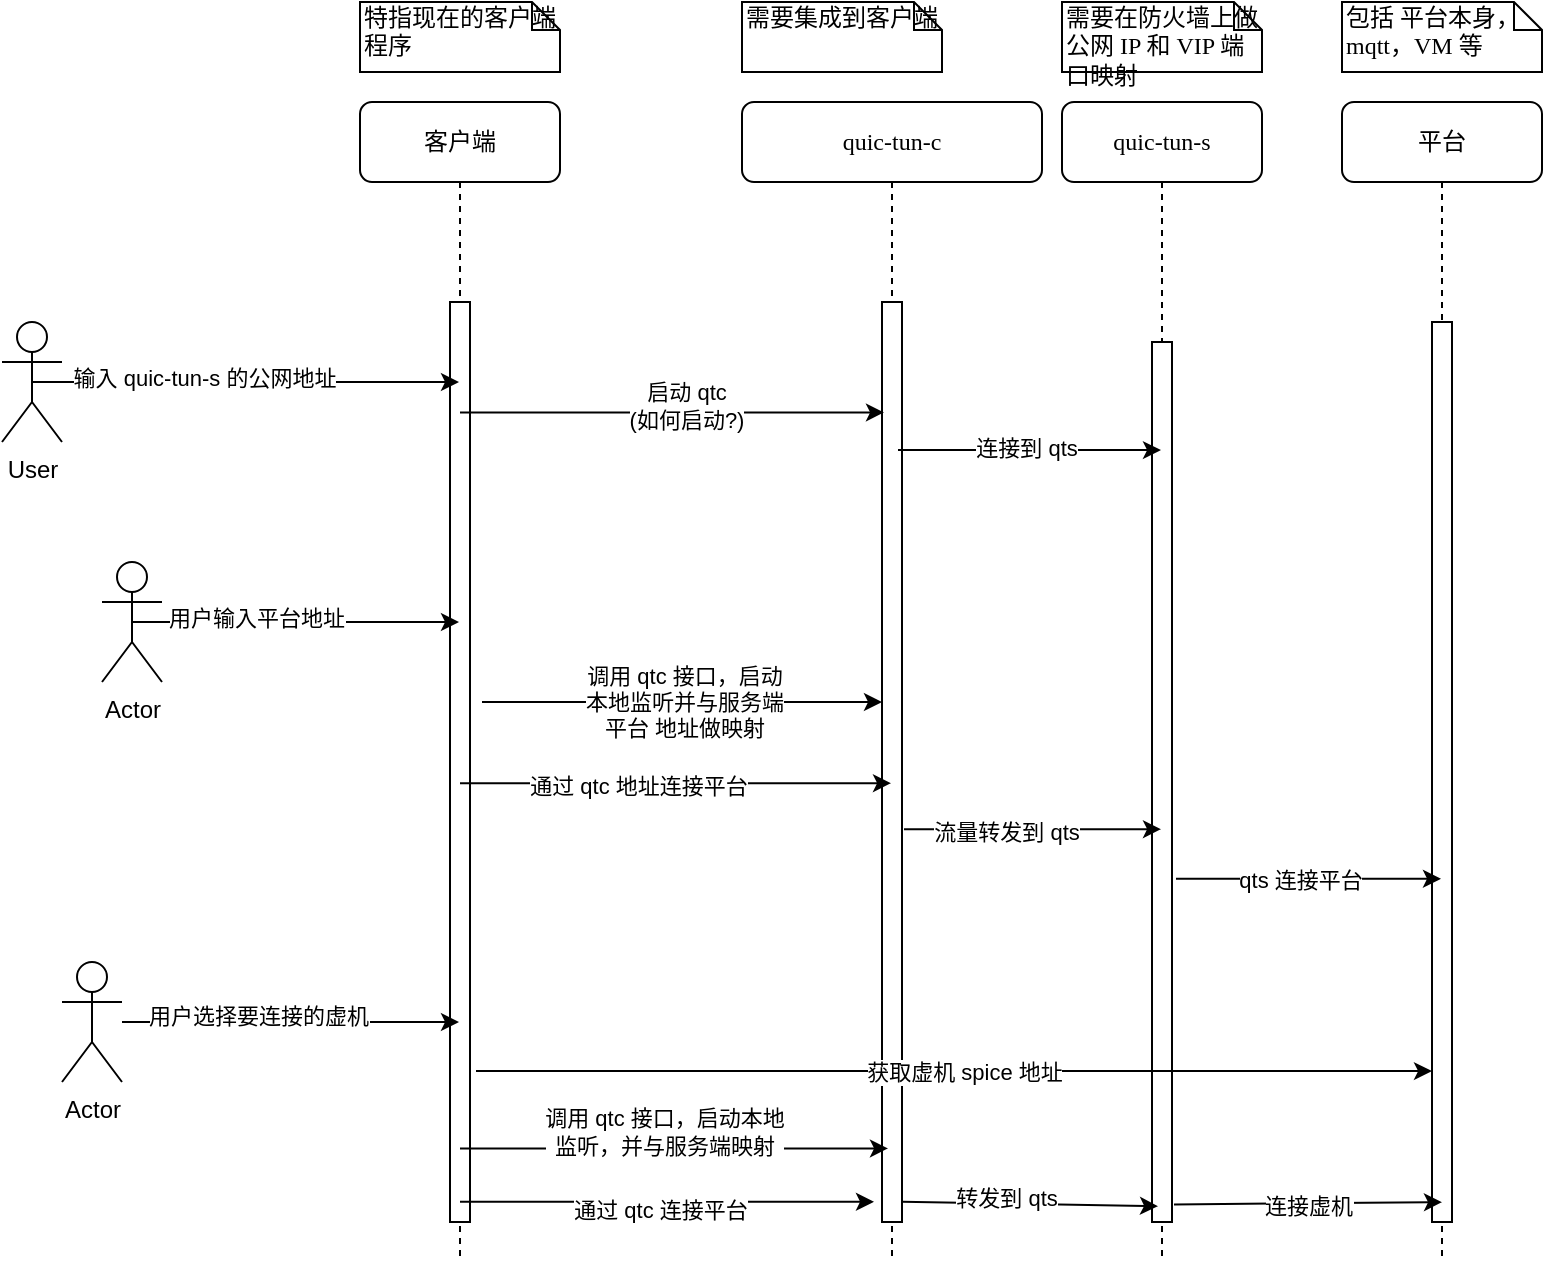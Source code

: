 <mxfile version="21.5.2" type="github">
  <diagram name="Page-1" id="13e1069c-82ec-6db2-03f1-153e76fe0fe0">
    <mxGraphModel dx="2534" dy="758" grid="1" gridSize="10" guides="1" tooltips="1" connect="1" arrows="1" fold="1" page="1" pageScale="1" pageWidth="1100" pageHeight="850" background="none" math="0" shadow="0">
      <root>
        <mxCell id="0" />
        <mxCell id="1" parent="0" />
        <mxCell id="7baba1c4bc27f4b0-2" value="quic-tun-c" style="shape=umlLifeline;perimeter=lifelinePerimeter;whiteSpace=wrap;html=1;container=1;collapsible=0;recursiveResize=0;outlineConnect=0;rounded=1;shadow=0;comic=0;labelBackgroundColor=none;strokeWidth=1;fontFamily=Verdana;fontSize=12;align=center;" parent="1" vertex="1">
          <mxGeometry x="240" y="80" width="150" height="580" as="geometry" />
        </mxCell>
        <mxCell id="7baba1c4bc27f4b0-10" value="" style="html=1;points=[];perimeter=orthogonalPerimeter;rounded=0;shadow=0;comic=0;labelBackgroundColor=none;strokeWidth=1;fontFamily=Verdana;fontSize=12;align=center;" parent="7baba1c4bc27f4b0-2" vertex="1">
          <mxGeometry x="70" y="100" width="10" height="460" as="geometry" />
        </mxCell>
        <mxCell id="7baba1c4bc27f4b0-3" value="quic-tun-s" style="shape=umlLifeline;perimeter=lifelinePerimeter;whiteSpace=wrap;html=1;container=1;collapsible=0;recursiveResize=0;outlineConnect=0;rounded=1;shadow=0;comic=0;labelBackgroundColor=none;strokeWidth=1;fontFamily=Verdana;fontSize=12;align=center;" parent="1" vertex="1">
          <mxGeometry x="400" y="80" width="100" height="580" as="geometry" />
        </mxCell>
        <mxCell id="7baba1c4bc27f4b0-13" value="" style="html=1;points=[];perimeter=orthogonalPerimeter;rounded=0;shadow=0;comic=0;labelBackgroundColor=none;strokeWidth=1;fontFamily=Verdana;fontSize=12;align=center;" parent="7baba1c4bc27f4b0-3" vertex="1">
          <mxGeometry x="45" y="120" width="10" height="440" as="geometry" />
        </mxCell>
        <mxCell id="7baba1c4bc27f4b0-4" value="平台" style="shape=umlLifeline;perimeter=lifelinePerimeter;whiteSpace=wrap;html=1;container=1;collapsible=0;recursiveResize=0;outlineConnect=0;rounded=1;shadow=0;comic=0;labelBackgroundColor=none;strokeWidth=1;fontFamily=Verdana;fontSize=12;align=center;" parent="1" vertex="1">
          <mxGeometry x="540" y="80" width="100" height="580" as="geometry" />
        </mxCell>
        <mxCell id="7baba1c4bc27f4b0-8" value="客户端" style="shape=umlLifeline;perimeter=lifelinePerimeter;whiteSpace=wrap;html=1;container=1;collapsible=0;recursiveResize=0;outlineConnect=0;rounded=1;shadow=0;comic=0;labelBackgroundColor=none;strokeWidth=1;fontFamily=Verdana;fontSize=12;align=center;" parent="1" vertex="1">
          <mxGeometry x="49" y="80" width="100" height="580" as="geometry" />
        </mxCell>
        <mxCell id="7baba1c4bc27f4b0-9" value="" style="html=1;points=[];perimeter=orthogonalPerimeter;rounded=0;shadow=0;comic=0;labelBackgroundColor=none;strokeWidth=1;fontFamily=Verdana;fontSize=12;align=center;" parent="7baba1c4bc27f4b0-8" vertex="1">
          <mxGeometry x="45" y="100" width="10" height="460" as="geometry" />
        </mxCell>
        <mxCell id="7baba1c4bc27f4b0-16" value="" style="html=1;points=[];perimeter=orthogonalPerimeter;rounded=0;shadow=0;comic=0;labelBackgroundColor=none;strokeWidth=1;fontFamily=Verdana;fontSize=12;align=center;" parent="1" vertex="1">
          <mxGeometry x="585" y="190" width="10" height="450" as="geometry" />
        </mxCell>
        <mxCell id="7baba1c4bc27f4b0-40" value="特指现在的客户端程序" style="shape=note;whiteSpace=wrap;html=1;size=14;verticalAlign=top;align=left;spacingTop=-6;rounded=0;shadow=0;comic=0;labelBackgroundColor=none;strokeWidth=1;fontFamily=Verdana;fontSize=12" parent="1" vertex="1">
          <mxGeometry x="49" y="30" width="100" height="35" as="geometry" />
        </mxCell>
        <mxCell id="7baba1c4bc27f4b0-41" value="需要集成到客户端" style="shape=note;whiteSpace=wrap;html=1;size=14;verticalAlign=top;align=left;spacingTop=-6;rounded=0;shadow=0;comic=0;labelBackgroundColor=none;strokeWidth=1;fontFamily=Verdana;fontSize=12" parent="1" vertex="1">
          <mxGeometry x="240" y="30" width="100" height="35" as="geometry" />
        </mxCell>
        <mxCell id="7baba1c4bc27f4b0-42" value="需要在防火墙上做公网 IP 和 VIP 端口映射" style="shape=note;whiteSpace=wrap;html=1;size=14;verticalAlign=top;align=left;spacingTop=-6;rounded=0;shadow=0;comic=0;labelBackgroundColor=none;strokeWidth=1;fontFamily=Verdana;fontSize=12" parent="1" vertex="1">
          <mxGeometry x="400" y="30" width="100" height="35" as="geometry" />
        </mxCell>
        <mxCell id="7baba1c4bc27f4b0-43" value="包括 平台本身，mqtt，VM 等" style="shape=note;whiteSpace=wrap;html=1;size=14;verticalAlign=top;align=left;spacingTop=-6;rounded=0;shadow=0;comic=0;labelBackgroundColor=none;strokeWidth=1;fontFamily=Verdana;fontSize=12" parent="1" vertex="1">
          <mxGeometry x="540" y="30" width="100" height="35" as="geometry" />
        </mxCell>
        <mxCell id="Uvoi6h-52d142eS9SI7n-1" value="User" style="shape=umlActor;verticalLabelPosition=bottom;verticalAlign=top;html=1;outlineConnect=0;" vertex="1" parent="1">
          <mxGeometry x="-130" y="190" width="30" height="60" as="geometry" />
        </mxCell>
        <mxCell id="Uvoi6h-52d142eS9SI7n-3" value="" style="endArrow=classic;html=1;rounded=0;exitX=0.5;exitY=0.5;exitDx=0;exitDy=0;exitPerimeter=0;" edge="1" parent="1" source="Uvoi6h-52d142eS9SI7n-1" target="7baba1c4bc27f4b0-8">
          <mxGeometry width="50" height="50" relative="1" as="geometry">
            <mxPoint x="520" y="330" as="sourcePoint" />
            <mxPoint x="570" y="280" as="targetPoint" />
          </mxGeometry>
        </mxCell>
        <mxCell id="Uvoi6h-52d142eS9SI7n-4" value="输入 quic-tun-s 的公网地址" style="edgeLabel;html=1;align=center;verticalAlign=middle;resizable=0;points=[];" vertex="1" connectable="0" parent="Uvoi6h-52d142eS9SI7n-3">
          <mxGeometry x="-0.197" y="2" relative="1" as="geometry">
            <mxPoint as="offset" />
          </mxGeometry>
        </mxCell>
        <mxCell id="Uvoi6h-52d142eS9SI7n-5" value="" style="endArrow=classic;html=1;rounded=0;entryX=0.1;entryY=0.12;entryDx=0;entryDy=0;entryPerimeter=0;" edge="1" parent="1" source="7baba1c4bc27f4b0-8" target="7baba1c4bc27f4b0-10">
          <mxGeometry width="50" height="50" relative="1" as="geometry">
            <mxPoint x="155" y="236" as="sourcePoint" />
            <mxPoint x="288" y="236.16" as="targetPoint" />
          </mxGeometry>
        </mxCell>
        <mxCell id="Uvoi6h-52d142eS9SI7n-6" value="启动 qtc&lt;br&gt;(如何启动?)" style="edgeLabel;html=1;align=center;verticalAlign=middle;resizable=0;points=[];" vertex="1" connectable="0" parent="Uvoi6h-52d142eS9SI7n-5">
          <mxGeometry x="0.068" y="3" relative="1" as="geometry">
            <mxPoint as="offset" />
          </mxGeometry>
        </mxCell>
        <mxCell id="Uvoi6h-52d142eS9SI7n-7" value="" style="endArrow=classic;html=1;rounded=0;exitX=0.8;exitY=0.161;exitDx=0;exitDy=0;exitPerimeter=0;" edge="1" parent="1" source="7baba1c4bc27f4b0-10" target="7baba1c4bc27f4b0-3">
          <mxGeometry width="50" height="50" relative="1" as="geometry">
            <mxPoint x="520" y="330" as="sourcePoint" />
            <mxPoint x="570" y="280" as="targetPoint" />
          </mxGeometry>
        </mxCell>
        <mxCell id="Uvoi6h-52d142eS9SI7n-8" value="连接到 qts" style="edgeLabel;html=1;align=center;verticalAlign=middle;resizable=0;points=[];" vertex="1" connectable="0" parent="Uvoi6h-52d142eS9SI7n-7">
          <mxGeometry x="-0.029" y="1" relative="1" as="geometry">
            <mxPoint as="offset" />
          </mxGeometry>
        </mxCell>
        <mxCell id="Uvoi6h-52d142eS9SI7n-14" value="Actor" style="shape=umlActor;verticalLabelPosition=bottom;verticalAlign=top;html=1;outlineConnect=0;" vertex="1" parent="1">
          <mxGeometry x="-80" y="310" width="30" height="60" as="geometry" />
        </mxCell>
        <mxCell id="Uvoi6h-52d142eS9SI7n-15" value="" style="endArrow=classic;html=1;rounded=0;exitX=0.5;exitY=0.5;exitDx=0;exitDy=0;exitPerimeter=0;" edge="1" parent="1" source="Uvoi6h-52d142eS9SI7n-14" target="7baba1c4bc27f4b0-8">
          <mxGeometry width="50" height="50" relative="1" as="geometry">
            <mxPoint x="520" y="330" as="sourcePoint" />
            <mxPoint x="570" y="280" as="targetPoint" />
          </mxGeometry>
        </mxCell>
        <mxCell id="Uvoi6h-52d142eS9SI7n-16" value="用户输入平台地址" style="edgeLabel;html=1;align=center;verticalAlign=middle;resizable=0;points=[];" vertex="1" connectable="0" parent="Uvoi6h-52d142eS9SI7n-15">
          <mxGeometry x="-0.239" y="2" relative="1" as="geometry">
            <mxPoint as="offset" />
          </mxGeometry>
        </mxCell>
        <mxCell id="Uvoi6h-52d142eS9SI7n-17" value="" style="endArrow=classic;html=1;rounded=0;" edge="1" parent="1" target="7baba1c4bc27f4b0-10">
          <mxGeometry width="50" height="50" relative="1" as="geometry">
            <mxPoint x="110" y="380" as="sourcePoint" />
            <mxPoint x="280" y="371" as="targetPoint" />
          </mxGeometry>
        </mxCell>
        <mxCell id="Uvoi6h-52d142eS9SI7n-18" value="调用 qtc 接口，启动&lt;br&gt;本地监听并与服务端&lt;br&gt;平台 地址做映射" style="edgeLabel;html=1;align=center;verticalAlign=middle;resizable=0;points=[];" vertex="1" connectable="0" parent="Uvoi6h-52d142eS9SI7n-17">
          <mxGeometry x="-0.246" relative="1" as="geometry">
            <mxPoint x="25" as="offset" />
          </mxGeometry>
        </mxCell>
        <mxCell id="Uvoi6h-52d142eS9SI7n-19" value="" style="endArrow=classic;html=1;rounded=0;exitX=0.5;exitY=0.523;exitDx=0;exitDy=0;exitPerimeter=0;" edge="1" parent="1" source="7baba1c4bc27f4b0-9" target="7baba1c4bc27f4b0-2">
          <mxGeometry width="50" height="50" relative="1" as="geometry">
            <mxPoint x="520" y="330" as="sourcePoint" />
            <mxPoint x="570" y="280" as="targetPoint" />
          </mxGeometry>
        </mxCell>
        <mxCell id="Uvoi6h-52d142eS9SI7n-20" value="通过 qtc 地址连接平台" style="edgeLabel;html=1;align=center;verticalAlign=middle;resizable=0;points=[];" vertex="1" connectable="0" parent="Uvoi6h-52d142eS9SI7n-19">
          <mxGeometry x="-0.173" y="-1" relative="1" as="geometry">
            <mxPoint as="offset" />
          </mxGeometry>
        </mxCell>
        <mxCell id="Uvoi6h-52d142eS9SI7n-21" value="" style="endArrow=classic;html=1;rounded=0;exitX=1.1;exitY=0.573;exitDx=0;exitDy=0;exitPerimeter=0;" edge="1" parent="1" source="7baba1c4bc27f4b0-10" target="7baba1c4bc27f4b0-3">
          <mxGeometry width="50" height="50" relative="1" as="geometry">
            <mxPoint x="520" y="330" as="sourcePoint" />
            <mxPoint x="570" y="280" as="targetPoint" />
          </mxGeometry>
        </mxCell>
        <mxCell id="Uvoi6h-52d142eS9SI7n-22" value="流量转发到 qts" style="edgeLabel;html=1;align=center;verticalAlign=middle;resizable=0;points=[];" vertex="1" connectable="0" parent="Uvoi6h-52d142eS9SI7n-21">
          <mxGeometry x="-0.206" y="-1" relative="1" as="geometry">
            <mxPoint as="offset" />
          </mxGeometry>
        </mxCell>
        <mxCell id="Uvoi6h-52d142eS9SI7n-23" value="" style="endArrow=classic;html=1;rounded=0;exitX=1.2;exitY=0.61;exitDx=0;exitDy=0;exitPerimeter=0;" edge="1" parent="1" source="7baba1c4bc27f4b0-13" target="7baba1c4bc27f4b0-4">
          <mxGeometry width="50" height="50" relative="1" as="geometry">
            <mxPoint x="520" y="330" as="sourcePoint" />
            <mxPoint x="570" y="280" as="targetPoint" />
          </mxGeometry>
        </mxCell>
        <mxCell id="Uvoi6h-52d142eS9SI7n-24" value="qts 连接平台" style="edgeLabel;html=1;align=center;verticalAlign=middle;resizable=0;points=[];" vertex="1" connectable="0" parent="Uvoi6h-52d142eS9SI7n-23">
          <mxGeometry x="-0.064" relative="1" as="geometry">
            <mxPoint as="offset" />
          </mxGeometry>
        </mxCell>
        <mxCell id="Uvoi6h-52d142eS9SI7n-25" value="Actor" style="shape=umlActor;verticalLabelPosition=bottom;verticalAlign=top;html=1;outlineConnect=0;" vertex="1" parent="1">
          <mxGeometry x="-100" y="510" width="30" height="60" as="geometry" />
        </mxCell>
        <mxCell id="Uvoi6h-52d142eS9SI7n-26" value="" style="endArrow=classic;html=1;rounded=0;" edge="1" parent="1" source="Uvoi6h-52d142eS9SI7n-25" target="7baba1c4bc27f4b0-8">
          <mxGeometry width="50" height="50" relative="1" as="geometry">
            <mxPoint x="520" y="430" as="sourcePoint" />
            <mxPoint x="570" y="380" as="targetPoint" />
          </mxGeometry>
        </mxCell>
        <mxCell id="Uvoi6h-52d142eS9SI7n-27" value="用户选择要连接的虚机" style="edgeLabel;html=1;align=center;verticalAlign=middle;resizable=0;points=[];" vertex="1" connectable="0" parent="Uvoi6h-52d142eS9SI7n-26">
          <mxGeometry x="-0.198" y="3" relative="1" as="geometry">
            <mxPoint as="offset" />
          </mxGeometry>
        </mxCell>
        <mxCell id="Uvoi6h-52d142eS9SI7n-28" value="" style="endArrow=classic;html=1;rounded=0;exitX=1.3;exitY=0.836;exitDx=0;exitDy=0;exitPerimeter=0;" edge="1" parent="1" source="7baba1c4bc27f4b0-9" target="7baba1c4bc27f4b0-16">
          <mxGeometry width="50" height="50" relative="1" as="geometry">
            <mxPoint x="520" y="430" as="sourcePoint" />
            <mxPoint x="570" y="380" as="targetPoint" />
          </mxGeometry>
        </mxCell>
        <mxCell id="Uvoi6h-52d142eS9SI7n-29" value="获取虚机 spice 地址" style="edgeLabel;html=1;align=center;verticalAlign=middle;resizable=0;points=[];" vertex="1" connectable="0" parent="Uvoi6h-52d142eS9SI7n-28">
          <mxGeometry x="0.021" relative="1" as="geometry">
            <mxPoint as="offset" />
          </mxGeometry>
        </mxCell>
        <mxCell id="Uvoi6h-52d142eS9SI7n-30" value="" style="endArrow=classic;html=1;rounded=0;entryX=0.3;entryY=0.92;entryDx=0;entryDy=0;entryPerimeter=0;" edge="1" parent="1" source="7baba1c4bc27f4b0-8" target="7baba1c4bc27f4b0-10">
          <mxGeometry width="50" height="50" relative="1" as="geometry">
            <mxPoint x="160" y="603" as="sourcePoint" />
            <mxPoint x="570" y="603" as="targetPoint" />
          </mxGeometry>
        </mxCell>
        <mxCell id="Uvoi6h-52d142eS9SI7n-31" value="调用 qtc 接口，启动本地&lt;br&gt;监听，并与服务端映射" style="edgeLabel;html=1;align=center;verticalAlign=middle;resizable=0;points=[];" vertex="1" connectable="0" parent="Uvoi6h-52d142eS9SI7n-30">
          <mxGeometry x="-0.242" relative="1" as="geometry">
            <mxPoint x="21" y="-8" as="offset" />
          </mxGeometry>
        </mxCell>
        <mxCell id="Uvoi6h-52d142eS9SI7n-35" value="" style="endArrow=classic;html=1;rounded=0;exitX=1;exitY=0.978;exitDx=0;exitDy=0;exitPerimeter=0;entryX=0.3;entryY=0.982;entryDx=0;entryDy=0;entryPerimeter=0;" edge="1" parent="1" source="7baba1c4bc27f4b0-10" target="7baba1c4bc27f4b0-13">
          <mxGeometry width="50" height="50" relative="1" as="geometry">
            <mxPoint x="520" y="430" as="sourcePoint" />
            <mxPoint x="570" y="380" as="targetPoint" />
          </mxGeometry>
        </mxCell>
        <mxCell id="Uvoi6h-52d142eS9SI7n-36" value="转发到 qts" style="edgeLabel;html=1;align=center;verticalAlign=middle;resizable=0;points=[];" vertex="1" connectable="0" parent="Uvoi6h-52d142eS9SI7n-35">
          <mxGeometry x="-0.188" y="3" relative="1" as="geometry">
            <mxPoint as="offset" />
          </mxGeometry>
        </mxCell>
        <mxCell id="Uvoi6h-52d142eS9SI7n-37" value="" style="endArrow=classic;html=1;rounded=0;exitX=1.1;exitY=0.98;exitDx=0;exitDy=0;exitPerimeter=0;entryX=0.5;entryY=0.978;entryDx=0;entryDy=0;entryPerimeter=0;" edge="1" parent="1" source="7baba1c4bc27f4b0-13" target="7baba1c4bc27f4b0-16">
          <mxGeometry width="50" height="50" relative="1" as="geometry">
            <mxPoint x="520" y="430" as="sourcePoint" />
            <mxPoint x="570" y="380" as="targetPoint" />
          </mxGeometry>
        </mxCell>
        <mxCell id="Uvoi6h-52d142eS9SI7n-38" value="连接虚机" style="edgeLabel;html=1;align=center;verticalAlign=middle;resizable=0;points=[];" vertex="1" connectable="0" parent="Uvoi6h-52d142eS9SI7n-37">
          <mxGeometry x="-0.0" y="-1" relative="1" as="geometry">
            <mxPoint as="offset" />
          </mxGeometry>
        </mxCell>
        <mxCell id="Uvoi6h-52d142eS9SI7n-33" value="" style="endArrow=classic;html=1;rounded=0;entryX=-0.4;entryY=0.978;entryDx=0;entryDy=0;entryPerimeter=0;" edge="1" parent="1" source="7baba1c4bc27f4b0-8" target="7baba1c4bc27f4b0-10">
          <mxGeometry width="50" height="50" relative="1" as="geometry">
            <mxPoint x="155" y="630" as="sourcePoint" />
            <mxPoint x="570" y="630" as="targetPoint" />
          </mxGeometry>
        </mxCell>
        <mxCell id="Uvoi6h-52d142eS9SI7n-34" value="通过 qtc 连接平台" style="edgeLabel;html=1;align=center;verticalAlign=middle;resizable=0;points=[];" vertex="1" connectable="0" parent="Uvoi6h-52d142eS9SI7n-33">
          <mxGeometry x="-0.033" y="-4" relative="1" as="geometry">
            <mxPoint as="offset" />
          </mxGeometry>
        </mxCell>
      </root>
    </mxGraphModel>
  </diagram>
</mxfile>
